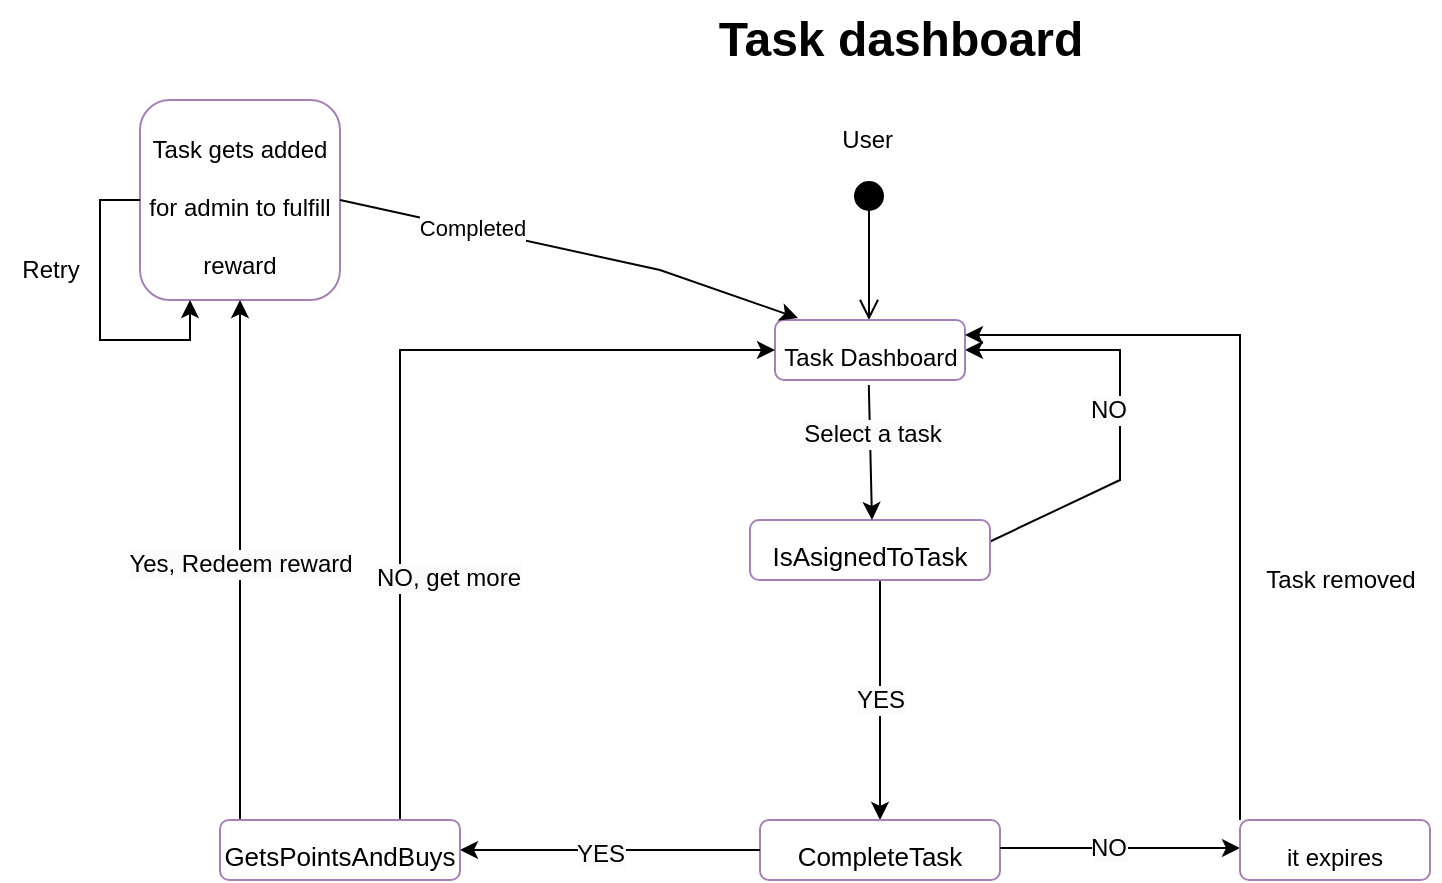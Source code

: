 <mxfile version="20.7.2" type="github">
  <diagram id="kgpKYQtTHZ0yAKxKKP6v" name="Page-1">
    <mxGraphModel dx="2071" dy="1813" grid="1" gridSize="10" guides="1" tooltips="1" connect="1" arrows="1" fold="1" page="1" pageScale="1" pageWidth="850" pageHeight="1100" math="0" shadow="0">
      <root>
        <mxCell id="0" />
        <mxCell id="1" parent="0" />
        <mxCell id="oMiwy8GMyvpBW_35Fccg-7" value="&lt;b&gt;Task dashboard&lt;/b&gt;" style="text;html=1;align=center;verticalAlign=middle;resizable=0;points=[];autosize=1;strokeColor=none;fillColor=none;fontSize=24;" parent="1" vertex="1">
          <mxGeometry x="305" y="-40" width="210" height="40" as="geometry" />
        </mxCell>
        <mxCell id="oMiwy8GMyvpBW_35Fccg-14" value="&lt;font style=&quot;font-size: 12px;&quot;&gt;Task gets added for admin to fulfill reward&lt;/font&gt;" style="rounded=1;whiteSpace=wrap;html=1;shadow=0;strokeColor=#A680B8;fontSize=24;fillColor=#FFFFFF;" parent="1" vertex="1">
          <mxGeometry x="30" y="10" width="100" height="100" as="geometry" />
        </mxCell>
        <mxCell id="oMiwy8GMyvpBW_35Fccg-22" value="" style="endArrow=classic;html=1;rounded=0;fontSize=12;" parent="1" edge="1">
          <mxGeometry x="-1" y="-70" width="50" height="50" relative="1" as="geometry">
            <mxPoint x="400" y="250" as="sourcePoint" />
            <mxPoint x="400" y="370" as="targetPoint" />
            <Array as="points">
              <mxPoint x="400" y="290" />
              <mxPoint x="400" y="320" />
              <mxPoint x="400" y="360" />
            </Array>
            <mxPoint x="65" y="-70" as="offset" />
          </mxGeometry>
        </mxCell>
        <mxCell id="oMiwy8GMyvpBW_35Fccg-55" value="" style="endArrow=classic;html=1;rounded=0;fontSize=12;entryX=1;entryY=0.5;entryDx=0;entryDy=0;" parent="1" target="qxkSkuOcV4pBAv_Qfa_u-8" edge="1">
          <mxGeometry x="-1" y="-82" width="50" height="50" relative="1" as="geometry">
            <mxPoint x="435.5" y="240" as="sourcePoint" />
            <mxPoint x="510" y="120" as="targetPoint" />
            <Array as="points">
              <mxPoint x="520" y="200" />
              <mxPoint x="520" y="135" />
            </Array>
            <mxPoint x="64" y="-79" as="offset" />
          </mxGeometry>
        </mxCell>
        <mxCell id="qxkSkuOcV4pBAv_Qfa_u-1" value="" style="html=1;verticalAlign=bottom;startArrow=circle;startFill=1;endArrow=open;startSize=6;endSize=8;rounded=0;fontSize=24;" parent="1" edge="1">
          <mxGeometry x="-1" y="45" width="80" relative="1" as="geometry">
            <mxPoint x="394.5" y="50" as="sourcePoint" />
            <mxPoint x="394.5" y="120" as="targetPoint" />
            <mxPoint x="-25" y="-40" as="offset" />
          </mxGeometry>
        </mxCell>
        <mxCell id="qxkSkuOcV4pBAv_Qfa_u-3" value="&lt;span style=&quot;background-color: rgb(251, 251, 251);&quot;&gt;YES&lt;/span&gt;" style="edgeLabel;html=1;align=center;verticalAlign=middle;resizable=0;points=[];fontSize=12;" parent="1" vertex="1" connectable="0">
          <mxGeometry x="400" y="310" as="geometry" />
        </mxCell>
        <mxCell id="qxkSkuOcV4pBAv_Qfa_u-6" value="&lt;font style=&quot;font-size: 13px;&quot;&gt;IsAsignedToTask&lt;/font&gt;" style="rounded=1;whiteSpace=wrap;html=1;shadow=0;strokeColor=#A680B8;fontSize=24;fillColor=#FFFFFF;" parent="1" vertex="1">
          <mxGeometry x="335" y="220" width="120" height="30" as="geometry" />
        </mxCell>
        <mxCell id="qxkSkuOcV4pBAv_Qfa_u-7" value="&lt;span style=&quot;background-color: rgb(251, 251, 251);&quot;&gt;NO&lt;/span&gt;" style="edgeLabel;html=1;align=center;verticalAlign=middle;resizable=0;points=[];fontSize=12;" parent="1" vertex="1" connectable="0">
          <mxGeometry x="515" y="170" as="geometry">
            <mxPoint x="-1" y="-5" as="offset" />
          </mxGeometry>
        </mxCell>
        <mxCell id="qxkSkuOcV4pBAv_Qfa_u-8" value="&lt;font style=&quot;font-size: 12px;&quot;&gt;Task Dashboard&lt;/font&gt;" style="rounded=1;whiteSpace=wrap;html=1;shadow=0;strokeColor=#A680B8;fontSize=24;fillColor=#FFFFFF;" parent="1" vertex="1">
          <mxGeometry x="347.5" y="120" width="95" height="30" as="geometry" />
        </mxCell>
        <mxCell id="qxkSkuOcV4pBAv_Qfa_u-24" value="" style="endArrow=classic;html=1;rounded=0;fontSize=12;exitX=0.5;exitY=1;exitDx=0;exitDy=0;" parent="1" edge="1">
          <mxGeometry width="50" height="50" relative="1" as="geometry">
            <mxPoint x="394.4" y="152.5" as="sourcePoint" />
            <mxPoint x="396" y="220" as="targetPoint" />
          </mxGeometry>
        </mxCell>
        <mxCell id="qxkSkuOcV4pBAv_Qfa_u-25" value="&lt;span style=&quot;background-color: rgb(251, 251, 251);&quot;&gt;Select a task&lt;/span&gt;" style="edgeLabel;html=1;align=center;verticalAlign=middle;resizable=0;points=[];fontSize=12;" parent="qxkSkuOcV4pBAv_Qfa_u-24" vertex="1" connectable="0">
          <mxGeometry x="-0.28" y="1" relative="1" as="geometry">
            <mxPoint as="offset" />
          </mxGeometry>
        </mxCell>
        <mxCell id="qxkSkuOcV4pBAv_Qfa_u-28" value="&lt;font style=&quot;font-size: 13px;&quot;&gt;CompleteTask&lt;/font&gt;" style="rounded=1;whiteSpace=wrap;html=1;shadow=0;strokeColor=#A680B8;fontSize=24;fillColor=#FFFFFF;" parent="1" vertex="1">
          <mxGeometry x="340" y="370" width="120" height="30" as="geometry" />
        </mxCell>
        <mxCell id="qxkSkuOcV4pBAv_Qfa_u-29" value="" style="endArrow=classic;html=1;rounded=0;fontSize=12;exitX=0;exitY=0.5;exitDx=0;exitDy=0;entryX=1;entryY=0.5;entryDx=0;entryDy=0;" parent="1" source="qxkSkuOcV4pBAv_Qfa_u-28" target="qxkSkuOcV4pBAv_Qfa_u-37" edge="1">
          <mxGeometry x="-0.567" y="-90" width="50" height="50" relative="1" as="geometry">
            <mxPoint x="270" y="317.5" as="sourcePoint" />
            <mxPoint x="271.2" y="452.5" as="targetPoint" />
            <mxPoint as="offset" />
          </mxGeometry>
        </mxCell>
        <mxCell id="qxkSkuOcV4pBAv_Qfa_u-31" value="" style="endArrow=classic;html=1;rounded=0;fontSize=12;exitX=0.5;exitY=1;exitDx=0;exitDy=0;" parent="1" edge="1">
          <mxGeometry width="50" height="50" relative="1" as="geometry">
            <mxPoint x="460" y="384" as="sourcePoint" />
            <mxPoint x="580" y="384" as="targetPoint" />
          </mxGeometry>
        </mxCell>
        <mxCell id="qxkSkuOcV4pBAv_Qfa_u-33" value="&lt;span style=&quot;background-color: rgb(251, 251, 251);&quot;&gt;NO&lt;/span&gt;" style="edgeLabel;html=1;align=center;verticalAlign=middle;resizable=0;points=[];fontSize=12;" parent="1" vertex="1" connectable="0">
          <mxGeometry x="550" y="385" as="geometry">
            <mxPoint x="-36" y="-1" as="offset" />
          </mxGeometry>
        </mxCell>
        <mxCell id="1t6V5dMvxvkus7E8kn1w-2" style="edgeStyle=orthogonalEdgeStyle;rounded=0;orthogonalLoop=1;jettySize=auto;html=1;entryX=1;entryY=0.25;entryDx=0;entryDy=0;" edge="1" parent="1" source="qxkSkuOcV4pBAv_Qfa_u-34" target="qxkSkuOcV4pBAv_Qfa_u-8">
          <mxGeometry relative="1" as="geometry">
            <Array as="points">
              <mxPoint x="580" y="128" />
            </Array>
          </mxGeometry>
        </mxCell>
        <mxCell id="qxkSkuOcV4pBAv_Qfa_u-34" value="&lt;font style=&quot;font-size: 12px;&quot;&gt;it expires&lt;/font&gt;" style="rounded=1;whiteSpace=wrap;html=1;shadow=0;strokeColor=#A680B8;fontSize=24;fillColor=#FFFFFF;" parent="1" vertex="1">
          <mxGeometry x="580" y="370" width="95" height="30" as="geometry" />
        </mxCell>
        <mxCell id="qxkSkuOcV4pBAv_Qfa_u-36" value="&lt;span style=&quot;background-color: rgb(251, 251, 251);&quot;&gt;YES&lt;/span&gt;" style="edgeLabel;html=1;align=center;verticalAlign=middle;resizable=0;points=[];fontSize=12;" parent="1" vertex="1" connectable="0">
          <mxGeometry x="190" y="380" as="geometry">
            <mxPoint x="70" y="7" as="offset" />
          </mxGeometry>
        </mxCell>
        <mxCell id="qxkSkuOcV4pBAv_Qfa_u-38" style="edgeStyle=orthogonalEdgeStyle;rounded=0;orthogonalLoop=1;jettySize=auto;html=1;exitX=0.25;exitY=0;exitDx=0;exitDy=0;fontSize=13;entryX=0.5;entryY=1;entryDx=0;entryDy=0;" parent="1" source="qxkSkuOcV4pBAv_Qfa_u-37" target="oMiwy8GMyvpBW_35Fccg-14" edge="1">
          <mxGeometry relative="1" as="geometry">
            <mxPoint x="100" y="230" as="targetPoint" />
            <Array as="points">
              <mxPoint x="80" y="370" />
            </Array>
          </mxGeometry>
        </mxCell>
        <mxCell id="qxkSkuOcV4pBAv_Qfa_u-39" style="edgeStyle=orthogonalEdgeStyle;rounded=0;orthogonalLoop=1;jettySize=auto;html=1;exitX=0.75;exitY=0;exitDx=0;exitDy=0;fontSize=13;entryX=0;entryY=0.5;entryDx=0;entryDy=0;" parent="1" source="qxkSkuOcV4pBAv_Qfa_u-37" target="qxkSkuOcV4pBAv_Qfa_u-8" edge="1">
          <mxGeometry relative="1" as="geometry">
            <mxPoint x="290" y="130" as="targetPoint" />
            <Array as="points">
              <mxPoint x="160" y="135" />
            </Array>
          </mxGeometry>
        </mxCell>
        <mxCell id="qxkSkuOcV4pBAv_Qfa_u-37" value="&lt;font style=&quot;font-size: 13px;&quot;&gt;GetsPointsAndBuys&lt;/font&gt;" style="rounded=1;whiteSpace=wrap;html=1;shadow=0;strokeColor=#A680B8;fontSize=24;fillColor=#FFFFFF;" parent="1" vertex="1">
          <mxGeometry x="70" y="370" width="120" height="30" as="geometry" />
        </mxCell>
        <mxCell id="qxkSkuOcV4pBAv_Qfa_u-40" value="&lt;span style=&quot;background-color: rgb(251, 251, 251);&quot;&gt;NO, get more&lt;/span&gt;" style="edgeLabel;html=1;align=center;verticalAlign=middle;resizable=0;points=[];fontSize=12;" parent="1" vertex="1" connectable="0">
          <mxGeometry x="220" y="250" as="geometry">
            <mxPoint x="-36" y="-1" as="offset" />
          </mxGeometry>
        </mxCell>
        <mxCell id="qxkSkuOcV4pBAv_Qfa_u-41" value="" style="endArrow=classic;html=1;rounded=0;fontSize=12;exitX=1;exitY=0.5;exitDx=0;exitDy=0;entryX=0.121;entryY=-0.033;entryDx=0;entryDy=0;entryPerimeter=0;" parent="1" source="oMiwy8GMyvpBW_35Fccg-14" target="qxkSkuOcV4pBAv_Qfa_u-8" edge="1">
          <mxGeometry width="50" height="50" relative="1" as="geometry">
            <mxPoint x="180" y="100" as="sourcePoint" />
            <mxPoint x="360" y="90" as="targetPoint" />
            <Array as="points">
              <mxPoint x="290" y="95" />
            </Array>
          </mxGeometry>
        </mxCell>
        <mxCell id="1t6V5dMvxvkus7E8kn1w-4" value="Completed" style="edgeLabel;html=1;align=center;verticalAlign=middle;resizable=0;points=[];" vertex="1" connectable="0" parent="qxkSkuOcV4pBAv_Qfa_u-41">
          <mxGeometry x="-0.431" y="1" relative="1" as="geometry">
            <mxPoint as="offset" />
          </mxGeometry>
        </mxCell>
        <mxCell id="qxkSkuOcV4pBAv_Qfa_u-42" value="&lt;span style=&quot;background-color: rgb(251, 251, 251);&quot;&gt;Yes, Redeem reward&lt;/span&gt;" style="edgeLabel;html=1;align=center;verticalAlign=middle;resizable=0;points=[];fontSize=12;" parent="1" vertex="1" connectable="0">
          <mxGeometry x="10" y="235" as="geometry">
            <mxPoint x="70" y="7" as="offset" />
          </mxGeometry>
        </mxCell>
        <mxCell id="1t6V5dMvxvkus7E8kn1w-1" value="User&amp;nbsp;" style="text;html=1;align=center;verticalAlign=middle;resizable=0;points=[];autosize=1;strokeColor=none;fillColor=none;" vertex="1" parent="1">
          <mxGeometry x="370" y="15" width="50" height="30" as="geometry" />
        </mxCell>
        <mxCell id="1t6V5dMvxvkus7E8kn1w-3" value="Task removed" style="text;html=1;align=center;verticalAlign=middle;resizable=0;points=[];autosize=1;strokeColor=none;fillColor=none;" vertex="1" parent="1">
          <mxGeometry x="580" y="235" width="100" height="30" as="geometry" />
        </mxCell>
        <mxCell id="1t6V5dMvxvkus7E8kn1w-5" style="edgeStyle=orthogonalEdgeStyle;rounded=0;orthogonalLoop=1;jettySize=auto;html=1;exitX=0;exitY=0.5;exitDx=0;exitDy=0;entryX=0.25;entryY=1;entryDx=0;entryDy=0;" edge="1" parent="1" source="oMiwy8GMyvpBW_35Fccg-14" target="oMiwy8GMyvpBW_35Fccg-14">
          <mxGeometry relative="1" as="geometry" />
        </mxCell>
        <mxCell id="1t6V5dMvxvkus7E8kn1w-6" value="Retry" style="text;html=1;align=center;verticalAlign=middle;resizable=0;points=[];autosize=1;strokeColor=none;fillColor=none;" vertex="1" parent="1">
          <mxGeometry x="-40" y="80" width="50" height="30" as="geometry" />
        </mxCell>
      </root>
    </mxGraphModel>
  </diagram>
</mxfile>
